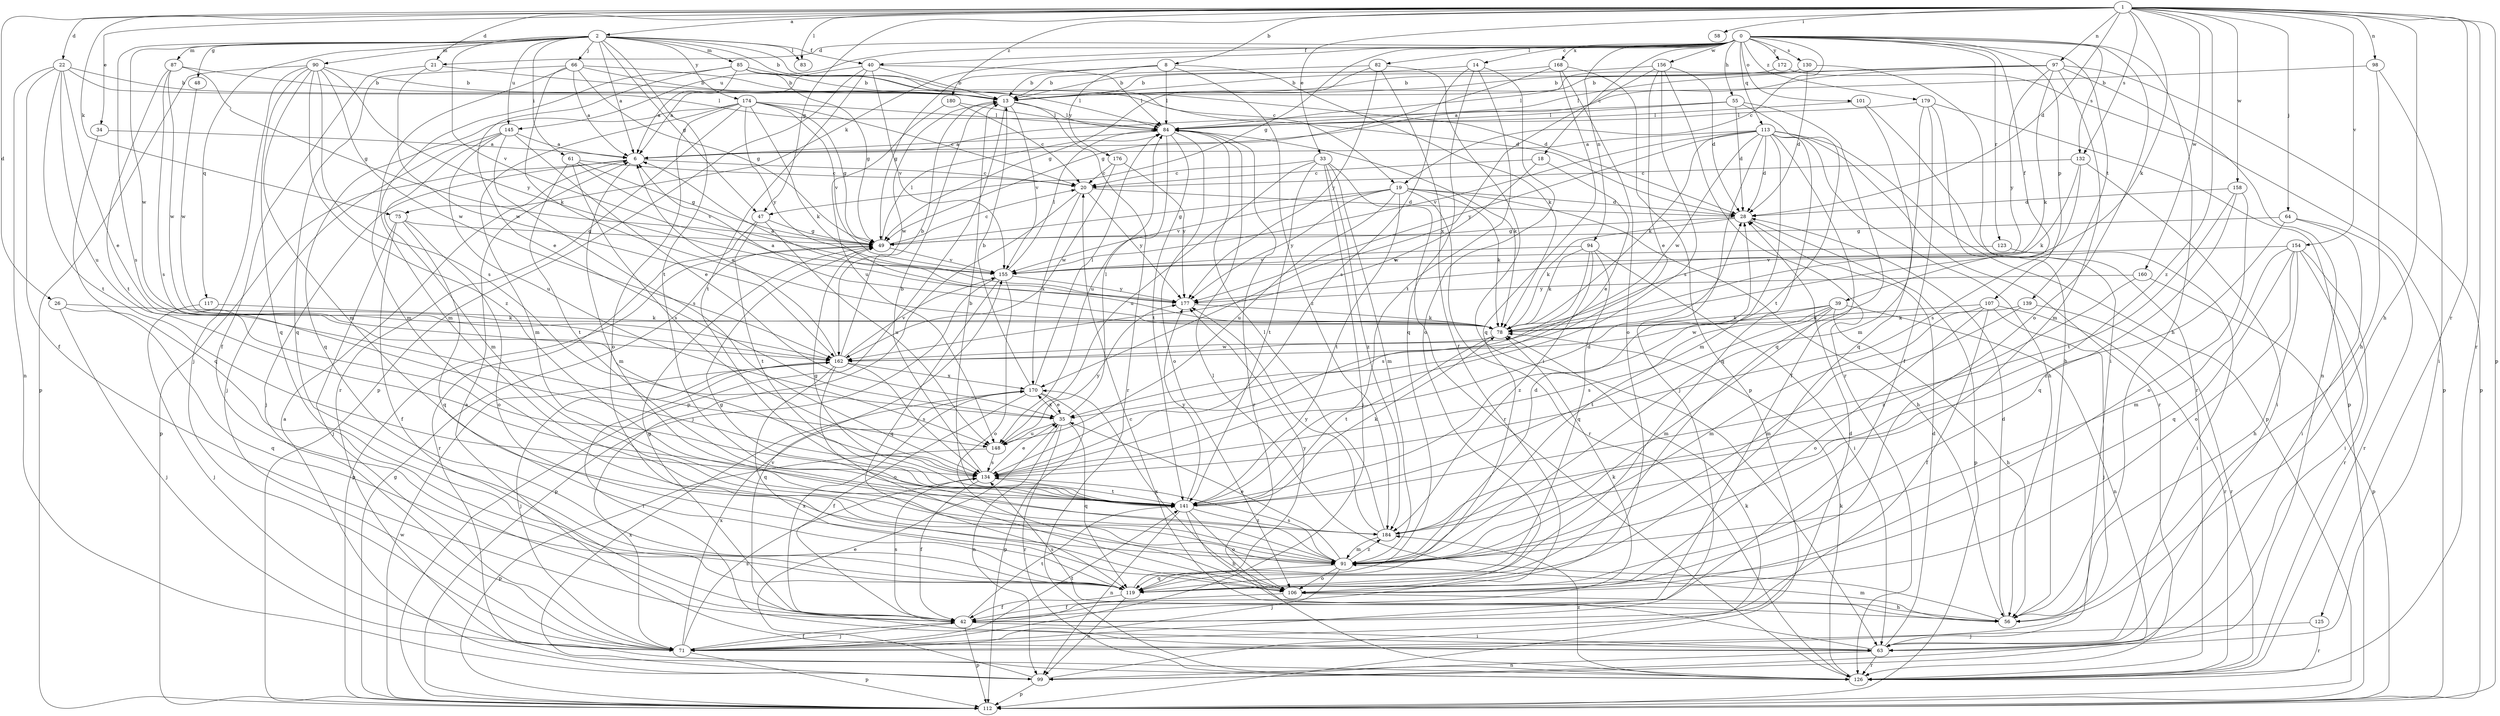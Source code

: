 strict digraph  {
0;
1;
2;
6;
8;
13;
14;
18;
19;
20;
21;
22;
26;
28;
33;
34;
35;
39;
40;
42;
47;
48;
49;
55;
56;
58;
61;
63;
64;
66;
71;
75;
78;
82;
83;
84;
85;
87;
90;
91;
94;
97;
98;
99;
101;
106;
107;
112;
113;
117;
119;
123;
125;
126;
130;
132;
134;
139;
141;
145;
148;
154;
155;
156;
158;
160;
162;
168;
170;
172;
174;
176;
177;
179;
180;
184;
0 -> 14  [label=c];
0 -> 18  [label=c];
0 -> 19  [label=c];
0 -> 21  [label=d];
0 -> 39  [label=f];
0 -> 40  [label=f];
0 -> 47  [label=g];
0 -> 55  [label=h];
0 -> 56  [label=h];
0 -> 75  [label=k];
0 -> 82  [label=l];
0 -> 94  [label=n];
0 -> 101  [label=o];
0 -> 106  [label=o];
0 -> 107  [label=p];
0 -> 113  [label=q];
0 -> 123  [label=r];
0 -> 130  [label=s];
0 -> 132  [label=s];
0 -> 139  [label=t];
0 -> 145  [label=u];
0 -> 156  [label=w];
0 -> 168  [label=x];
0 -> 172  [label=y];
0 -> 179  [label=z];
1 -> 2  [label=a];
1 -> 8  [label=b];
1 -> 21  [label=d];
1 -> 22  [label=d];
1 -> 26  [label=d];
1 -> 28  [label=d];
1 -> 33  [label=e];
1 -> 34  [label=e];
1 -> 47  [label=g];
1 -> 56  [label=h];
1 -> 58  [label=i];
1 -> 64  [label=j];
1 -> 75  [label=k];
1 -> 78  [label=k];
1 -> 83  [label=l];
1 -> 97  [label=n];
1 -> 98  [label=n];
1 -> 112  [label=p];
1 -> 125  [label=r];
1 -> 126  [label=r];
1 -> 132  [label=s];
1 -> 154  [label=v];
1 -> 158  [label=w];
1 -> 160  [label=w];
1 -> 180  [label=z];
1 -> 184  [label=z];
2 -> 6  [label=a];
2 -> 13  [label=b];
2 -> 19  [label=c];
2 -> 40  [label=f];
2 -> 47  [label=g];
2 -> 48  [label=g];
2 -> 61  [label=i];
2 -> 66  [label=j];
2 -> 83  [label=l];
2 -> 85  [label=m];
2 -> 87  [label=m];
2 -> 90  [label=m];
2 -> 117  [label=q];
2 -> 134  [label=s];
2 -> 141  [label=t];
2 -> 145  [label=u];
2 -> 155  [label=v];
2 -> 162  [label=w];
2 -> 174  [label=y];
6 -> 20  [label=c];
6 -> 71  [label=j];
6 -> 91  [label=m];
6 -> 112  [label=p];
8 -> 13  [label=b];
8 -> 49  [label=g];
8 -> 78  [label=k];
8 -> 84  [label=l];
8 -> 176  [label=y];
8 -> 184  [label=z];
13 -> 84  [label=l];
13 -> 112  [label=p];
13 -> 126  [label=r];
13 -> 155  [label=v];
13 -> 162  [label=w];
14 -> 13  [label=b];
14 -> 106  [label=o];
14 -> 119  [label=q];
14 -> 134  [label=s];
14 -> 141  [label=t];
18 -> 20  [label=c];
18 -> 35  [label=e];
18 -> 162  [label=w];
19 -> 28  [label=d];
19 -> 49  [label=g];
19 -> 56  [label=h];
19 -> 78  [label=k];
19 -> 126  [label=r];
19 -> 141  [label=t];
19 -> 148  [label=u];
19 -> 155  [label=v];
19 -> 177  [label=y];
20 -> 28  [label=d];
20 -> 71  [label=j];
20 -> 170  [label=x];
20 -> 177  [label=y];
21 -> 13  [label=b];
21 -> 42  [label=f];
21 -> 162  [label=w];
22 -> 13  [label=b];
22 -> 35  [label=e];
22 -> 42  [label=f];
22 -> 84  [label=l];
22 -> 99  [label=n];
22 -> 141  [label=t];
22 -> 148  [label=u];
26 -> 71  [label=j];
26 -> 78  [label=k];
26 -> 119  [label=q];
28 -> 49  [label=g];
28 -> 78  [label=k];
28 -> 112  [label=p];
33 -> 20  [label=c];
33 -> 71  [label=j];
33 -> 91  [label=m];
33 -> 126  [label=r];
33 -> 141  [label=t];
33 -> 148  [label=u];
33 -> 184  [label=z];
34 -> 6  [label=a];
34 -> 119  [label=q];
35 -> 84  [label=l];
35 -> 99  [label=n];
35 -> 119  [label=q];
35 -> 126  [label=r];
35 -> 148  [label=u];
35 -> 170  [label=x];
39 -> 56  [label=h];
39 -> 78  [label=k];
39 -> 91  [label=m];
39 -> 99  [label=n];
39 -> 134  [label=s];
39 -> 141  [label=t];
39 -> 162  [label=w];
40 -> 6  [label=a];
40 -> 13  [label=b];
40 -> 84  [label=l];
40 -> 112  [label=p];
40 -> 141  [label=t];
40 -> 155  [label=v];
42 -> 49  [label=g];
42 -> 63  [label=i];
42 -> 71  [label=j];
42 -> 78  [label=k];
42 -> 112  [label=p];
42 -> 134  [label=s];
42 -> 141  [label=t];
42 -> 170  [label=x];
47 -> 49  [label=g];
47 -> 126  [label=r];
47 -> 141  [label=t];
47 -> 148  [label=u];
48 -> 162  [label=w];
49 -> 20  [label=c];
49 -> 84  [label=l];
49 -> 112  [label=p];
49 -> 155  [label=v];
55 -> 6  [label=a];
55 -> 28  [label=d];
55 -> 84  [label=l];
55 -> 119  [label=q];
55 -> 141  [label=t];
56 -> 28  [label=d];
56 -> 84  [label=l];
56 -> 91  [label=m];
56 -> 134  [label=s];
61 -> 20  [label=c];
61 -> 49  [label=g];
61 -> 134  [label=s];
61 -> 141  [label=t];
61 -> 155  [label=v];
63 -> 6  [label=a];
63 -> 20  [label=c];
63 -> 28  [label=d];
63 -> 99  [label=n];
63 -> 126  [label=r];
63 -> 155  [label=v];
64 -> 49  [label=g];
64 -> 63  [label=i];
64 -> 126  [label=r];
64 -> 184  [label=z];
66 -> 6  [label=a];
66 -> 13  [label=b];
66 -> 28  [label=d];
66 -> 49  [label=g];
66 -> 78  [label=k];
66 -> 91  [label=m];
66 -> 119  [label=q];
71 -> 28  [label=d];
71 -> 42  [label=f];
71 -> 112  [label=p];
71 -> 134  [label=s];
71 -> 141  [label=t];
71 -> 170  [label=x];
75 -> 42  [label=f];
75 -> 49  [label=g];
75 -> 71  [label=j];
75 -> 106  [label=o];
75 -> 119  [label=q];
78 -> 6  [label=a];
78 -> 141  [label=t];
78 -> 162  [label=w];
82 -> 13  [label=b];
82 -> 42  [label=f];
82 -> 49  [label=g];
82 -> 63  [label=i];
82 -> 177  [label=y];
84 -> 6  [label=a];
84 -> 78  [label=k];
84 -> 106  [label=o];
84 -> 126  [label=r];
84 -> 141  [label=t];
84 -> 148  [label=u];
85 -> 6  [label=a];
85 -> 13  [label=b];
85 -> 28  [label=d];
85 -> 35  [label=e];
85 -> 49  [label=g];
85 -> 84  [label=l];
85 -> 91  [label=m];
87 -> 13  [label=b];
87 -> 49  [label=g];
87 -> 134  [label=s];
87 -> 141  [label=t];
87 -> 162  [label=w];
90 -> 13  [label=b];
90 -> 71  [label=j];
90 -> 91  [label=m];
90 -> 112  [label=p];
90 -> 119  [label=q];
90 -> 134  [label=s];
90 -> 162  [label=w];
90 -> 177  [label=y];
90 -> 184  [label=z];
91 -> 28  [label=d];
91 -> 35  [label=e];
91 -> 49  [label=g];
91 -> 71  [label=j];
91 -> 106  [label=o];
91 -> 119  [label=q];
91 -> 134  [label=s];
91 -> 184  [label=z];
94 -> 63  [label=i];
94 -> 78  [label=k];
94 -> 119  [label=q];
94 -> 134  [label=s];
94 -> 155  [label=v];
94 -> 184  [label=z];
97 -> 6  [label=a];
97 -> 13  [label=b];
97 -> 78  [label=k];
97 -> 84  [label=l];
97 -> 91  [label=m];
97 -> 99  [label=n];
97 -> 112  [label=p];
97 -> 177  [label=y];
98 -> 13  [label=b];
98 -> 56  [label=h];
98 -> 63  [label=i];
99 -> 6  [label=a];
99 -> 35  [label=e];
99 -> 78  [label=k];
99 -> 112  [label=p];
99 -> 170  [label=x];
101 -> 84  [label=l];
101 -> 119  [label=q];
101 -> 126  [label=r];
106 -> 42  [label=f];
106 -> 56  [label=h];
106 -> 170  [label=x];
107 -> 42  [label=f];
107 -> 71  [label=j];
107 -> 78  [label=k];
107 -> 91  [label=m];
107 -> 106  [label=o];
107 -> 126  [label=r];
112 -> 49  [label=g];
112 -> 162  [label=w];
113 -> 6  [label=a];
113 -> 28  [label=d];
113 -> 42  [label=f];
113 -> 56  [label=h];
113 -> 71  [label=j];
113 -> 78  [label=k];
113 -> 91  [label=m];
113 -> 112  [label=p];
113 -> 119  [label=q];
113 -> 126  [label=r];
113 -> 155  [label=v];
113 -> 162  [label=w];
113 -> 177  [label=y];
117 -> 71  [label=j];
117 -> 78  [label=k];
119 -> 42  [label=f];
119 -> 99  [label=n];
119 -> 177  [label=y];
123 -> 63  [label=i];
123 -> 155  [label=v];
125 -> 71  [label=j];
125 -> 126  [label=r];
126 -> 78  [label=k];
126 -> 184  [label=z];
130 -> 13  [label=b];
130 -> 28  [label=d];
130 -> 63  [label=i];
130 -> 84  [label=l];
132 -> 20  [label=c];
132 -> 63  [label=i];
132 -> 78  [label=k];
132 -> 134  [label=s];
134 -> 13  [label=b];
134 -> 28  [label=d];
134 -> 35  [label=e];
134 -> 42  [label=f];
134 -> 141  [label=t];
139 -> 78  [label=k];
139 -> 91  [label=m];
139 -> 126  [label=r];
141 -> 13  [label=b];
141 -> 49  [label=g];
141 -> 56  [label=h];
141 -> 78  [label=k];
141 -> 99  [label=n];
141 -> 106  [label=o];
141 -> 177  [label=y];
141 -> 184  [label=z];
145 -> 6  [label=a];
145 -> 35  [label=e];
145 -> 71  [label=j];
145 -> 91  [label=m];
145 -> 134  [label=s];
145 -> 148  [label=u];
148 -> 112  [label=p];
148 -> 134  [label=s];
148 -> 177  [label=y];
154 -> 56  [label=h];
154 -> 63  [label=i];
154 -> 91  [label=m];
154 -> 106  [label=o];
154 -> 119  [label=q];
154 -> 126  [label=r];
154 -> 155  [label=v];
155 -> 84  [label=l];
155 -> 106  [label=o];
155 -> 112  [label=p];
155 -> 119  [label=q];
155 -> 177  [label=y];
156 -> 13  [label=b];
156 -> 28  [label=d];
156 -> 35  [label=e];
156 -> 126  [label=r];
156 -> 134  [label=s];
156 -> 170  [label=x];
158 -> 28  [label=d];
158 -> 106  [label=o];
158 -> 119  [label=q];
158 -> 141  [label=t];
160 -> 112  [label=p];
160 -> 177  [label=y];
160 -> 184  [label=z];
162 -> 6  [label=a];
162 -> 13  [label=b];
162 -> 63  [label=i];
162 -> 71  [label=j];
162 -> 106  [label=o];
162 -> 119  [label=q];
162 -> 134  [label=s];
162 -> 155  [label=v];
162 -> 170  [label=x];
168 -> 13  [label=b];
168 -> 49  [label=g];
168 -> 106  [label=o];
168 -> 112  [label=p];
168 -> 119  [label=q];
170 -> 13  [label=b];
170 -> 35  [label=e];
170 -> 42  [label=f];
170 -> 84  [label=l];
170 -> 112  [label=p];
172 -> 13  [label=b];
172 -> 112  [label=p];
174 -> 20  [label=c];
174 -> 49  [label=g];
174 -> 78  [label=k];
174 -> 84  [label=l];
174 -> 91  [label=m];
174 -> 106  [label=o];
174 -> 119  [label=q];
174 -> 126  [label=r];
174 -> 155  [label=v];
174 -> 177  [label=y];
176 -> 20  [label=c];
176 -> 162  [label=w];
176 -> 177  [label=y];
177 -> 6  [label=a];
177 -> 78  [label=k];
179 -> 42  [label=f];
179 -> 56  [label=h];
179 -> 84  [label=l];
179 -> 91  [label=m];
179 -> 112  [label=p];
180 -> 20  [label=c];
180 -> 84  [label=l];
180 -> 148  [label=u];
184 -> 84  [label=l];
184 -> 91  [label=m];
184 -> 177  [label=y];
}
